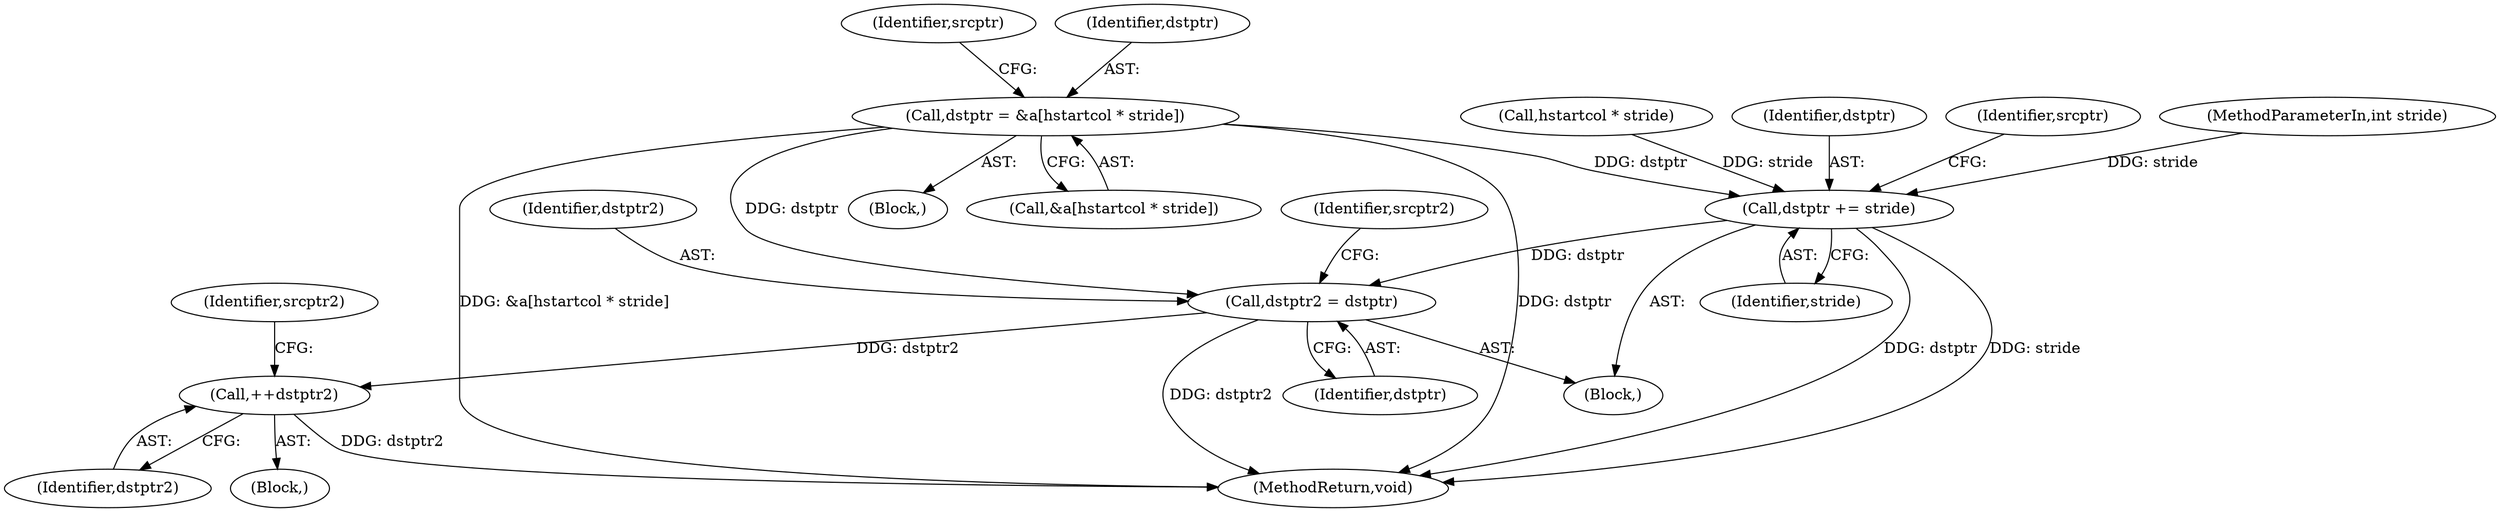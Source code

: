 digraph "0_jasper_4a59cfaf9ab3d48fca4a15c0d2674bf7138e3d1a_2@array" {
"1000288" [label="(Call,dstptr = &a[hstartcol * stride])"];
"1000308" [label="(Call,dstptr2 = dstptr)"];
"1000329" [label="(Call,++dstptr2)"];
"1000333" [label="(Call,dstptr += stride)"];
"1000307" [label="(Block,)"];
"1000312" [label="(Identifier,srcptr2)"];
"1000308" [label="(Call,dstptr2 = dstptr)"];
"1000332" [label="(Identifier,srcptr2)"];
"1000151" [label="(Block,)"];
"1000288" [label="(Call,dstptr = &a[hstartcol * stride])"];
"1000333" [label="(Call,dstptr += stride)"];
"1000297" [label="(Identifier,srcptr)"];
"1000110" [label="(MethodParameterIn,int stride)"];
"1000293" [label="(Call,hstartcol * stride)"];
"1000323" [label="(Block,)"];
"1000346" [label="(MethodReturn,void)"];
"1000335" [label="(Identifier,stride)"];
"1000310" [label="(Identifier,dstptr)"];
"1000334" [label="(Identifier,dstptr)"];
"1000289" [label="(Identifier,dstptr)"];
"1000337" [label="(Identifier,srcptr)"];
"1000330" [label="(Identifier,dstptr2)"];
"1000329" [label="(Call,++dstptr2)"];
"1000309" [label="(Identifier,dstptr2)"];
"1000290" [label="(Call,&a[hstartcol * stride])"];
"1000288" -> "1000151"  [label="AST: "];
"1000288" -> "1000290"  [label="CFG: "];
"1000289" -> "1000288"  [label="AST: "];
"1000290" -> "1000288"  [label="AST: "];
"1000297" -> "1000288"  [label="CFG: "];
"1000288" -> "1000346"  [label="DDG: &a[hstartcol * stride]"];
"1000288" -> "1000346"  [label="DDG: dstptr"];
"1000288" -> "1000308"  [label="DDG: dstptr"];
"1000288" -> "1000333"  [label="DDG: dstptr"];
"1000308" -> "1000307"  [label="AST: "];
"1000308" -> "1000310"  [label="CFG: "];
"1000309" -> "1000308"  [label="AST: "];
"1000310" -> "1000308"  [label="AST: "];
"1000312" -> "1000308"  [label="CFG: "];
"1000308" -> "1000346"  [label="DDG: dstptr2"];
"1000333" -> "1000308"  [label="DDG: dstptr"];
"1000308" -> "1000329"  [label="DDG: dstptr2"];
"1000329" -> "1000323"  [label="AST: "];
"1000329" -> "1000330"  [label="CFG: "];
"1000330" -> "1000329"  [label="AST: "];
"1000332" -> "1000329"  [label="CFG: "];
"1000329" -> "1000346"  [label="DDG: dstptr2"];
"1000333" -> "1000307"  [label="AST: "];
"1000333" -> "1000335"  [label="CFG: "];
"1000334" -> "1000333"  [label="AST: "];
"1000335" -> "1000333"  [label="AST: "];
"1000337" -> "1000333"  [label="CFG: "];
"1000333" -> "1000346"  [label="DDG: dstptr"];
"1000333" -> "1000346"  [label="DDG: stride"];
"1000293" -> "1000333"  [label="DDG: stride"];
"1000110" -> "1000333"  [label="DDG: stride"];
}
